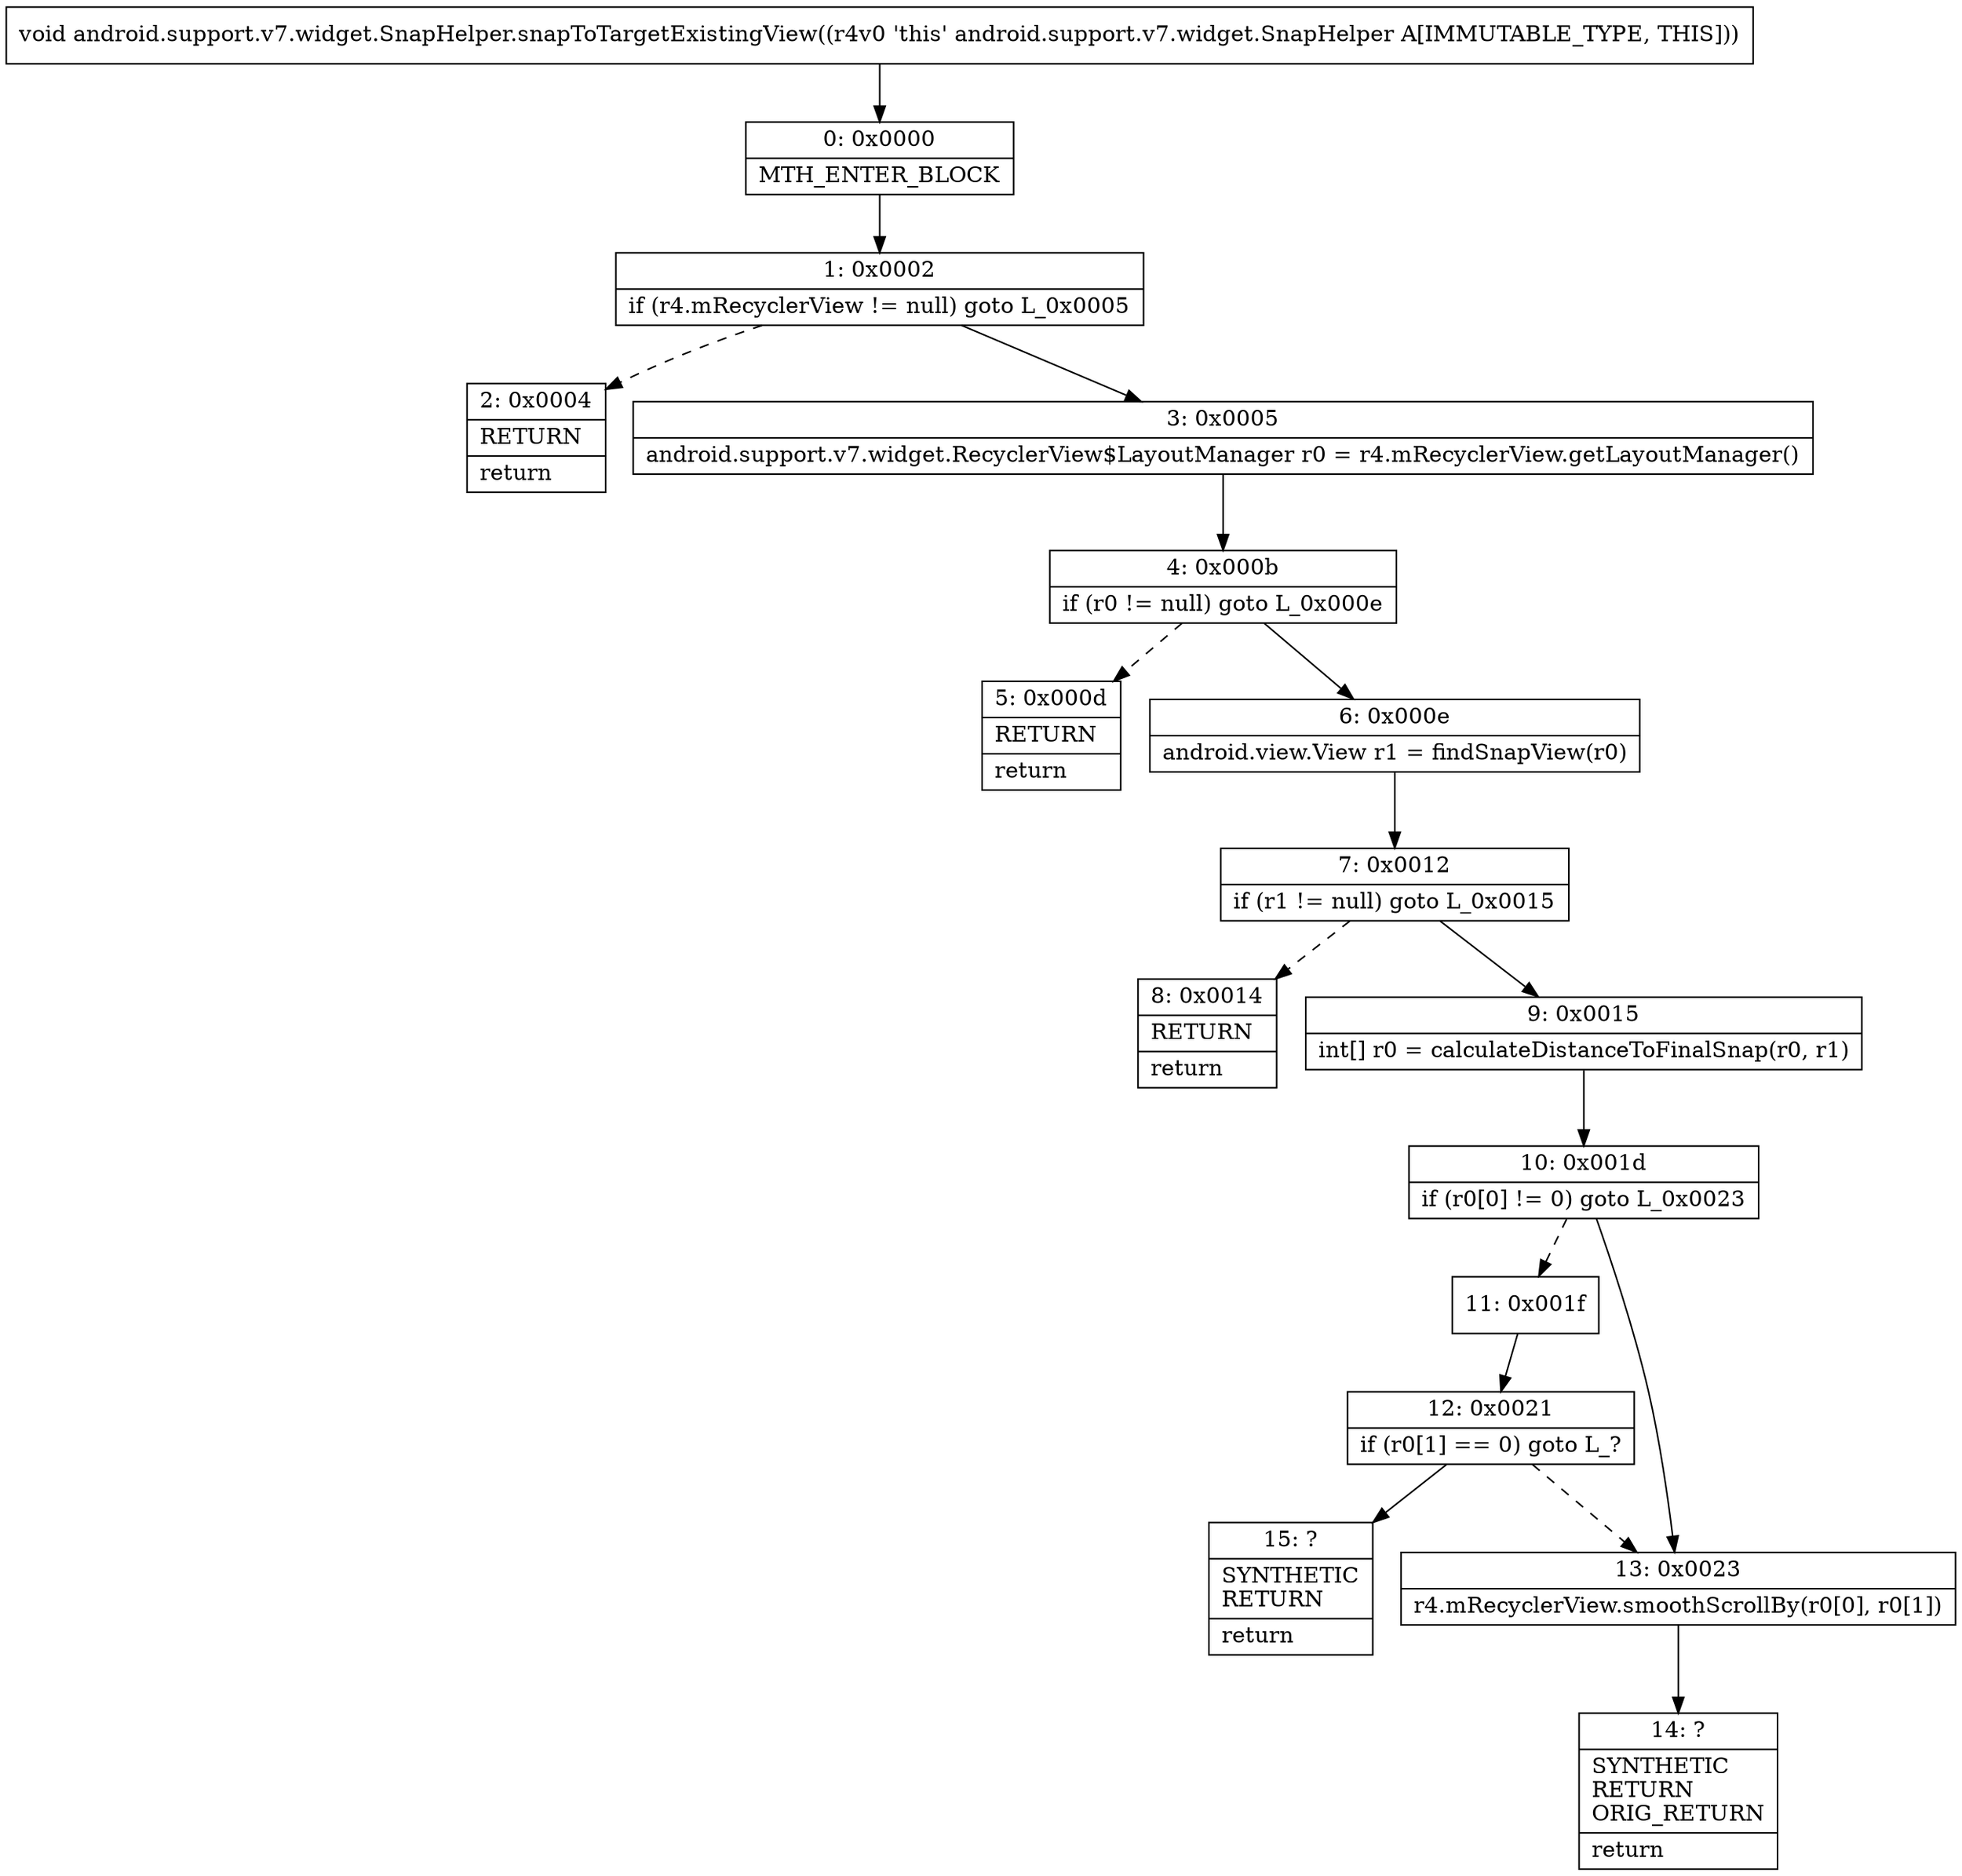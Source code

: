 digraph "CFG forandroid.support.v7.widget.SnapHelper.snapToTargetExistingView()V" {
Node_0 [shape=record,label="{0\:\ 0x0000|MTH_ENTER_BLOCK\l}"];
Node_1 [shape=record,label="{1\:\ 0x0002|if (r4.mRecyclerView != null) goto L_0x0005\l}"];
Node_2 [shape=record,label="{2\:\ 0x0004|RETURN\l|return\l}"];
Node_3 [shape=record,label="{3\:\ 0x0005|android.support.v7.widget.RecyclerView$LayoutManager r0 = r4.mRecyclerView.getLayoutManager()\l}"];
Node_4 [shape=record,label="{4\:\ 0x000b|if (r0 != null) goto L_0x000e\l}"];
Node_5 [shape=record,label="{5\:\ 0x000d|RETURN\l|return\l}"];
Node_6 [shape=record,label="{6\:\ 0x000e|android.view.View r1 = findSnapView(r0)\l}"];
Node_7 [shape=record,label="{7\:\ 0x0012|if (r1 != null) goto L_0x0015\l}"];
Node_8 [shape=record,label="{8\:\ 0x0014|RETURN\l|return\l}"];
Node_9 [shape=record,label="{9\:\ 0x0015|int[] r0 = calculateDistanceToFinalSnap(r0, r1)\l}"];
Node_10 [shape=record,label="{10\:\ 0x001d|if (r0[0] != 0) goto L_0x0023\l}"];
Node_11 [shape=record,label="{11\:\ 0x001f}"];
Node_12 [shape=record,label="{12\:\ 0x0021|if (r0[1] == 0) goto L_?\l}"];
Node_13 [shape=record,label="{13\:\ 0x0023|r4.mRecyclerView.smoothScrollBy(r0[0], r0[1])\l}"];
Node_14 [shape=record,label="{14\:\ ?|SYNTHETIC\lRETURN\lORIG_RETURN\l|return\l}"];
Node_15 [shape=record,label="{15\:\ ?|SYNTHETIC\lRETURN\l|return\l}"];
MethodNode[shape=record,label="{void android.support.v7.widget.SnapHelper.snapToTargetExistingView((r4v0 'this' android.support.v7.widget.SnapHelper A[IMMUTABLE_TYPE, THIS])) }"];
MethodNode -> Node_0;
Node_0 -> Node_1;
Node_1 -> Node_2[style=dashed];
Node_1 -> Node_3;
Node_3 -> Node_4;
Node_4 -> Node_5[style=dashed];
Node_4 -> Node_6;
Node_6 -> Node_7;
Node_7 -> Node_8[style=dashed];
Node_7 -> Node_9;
Node_9 -> Node_10;
Node_10 -> Node_11[style=dashed];
Node_10 -> Node_13;
Node_11 -> Node_12;
Node_12 -> Node_13[style=dashed];
Node_12 -> Node_15;
Node_13 -> Node_14;
}

